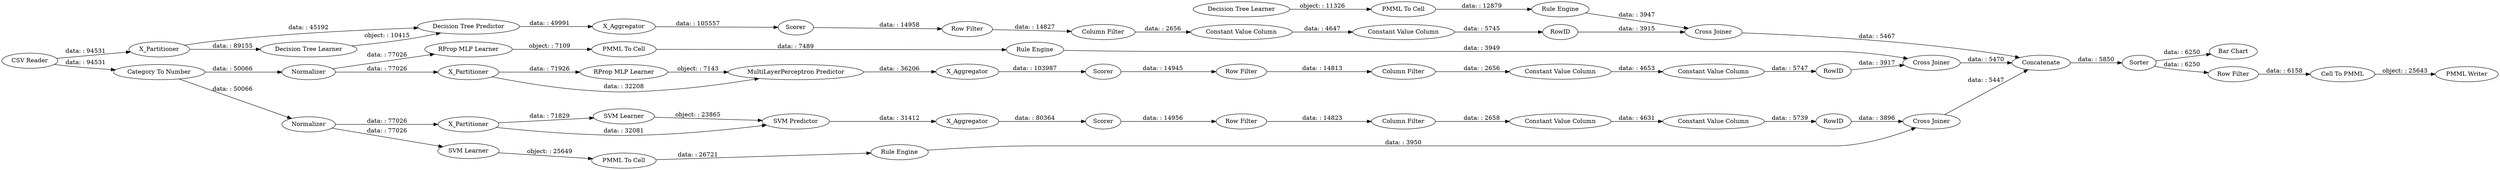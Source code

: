digraph {
	"-7334345713469633447_34" [label="PMML To Cell"]
	"7683190356994405482_31" [label="RProp MLP Learner"]
	"3824185653948548523_9" [label="Row Filter"]
	"-9034673624953004302_290" [label="Constant Value Column"]
	"7683190356994405482_39" [label=Normalizer]
	"3046873507750690616_33" [label="Decision Tree Learner"]
	"4309499555751666375_2" [label=X_Partitioner]
	"-7334345713469633447_33" [label="SVM Learner"]
	"5032740361885493116_62" [label="CSV Reader"]
	"-9034673624953004302_293" [label=RowID]
	"5032740361885493116_60" [label=Concatenate]
	"-5197378622572205885_7" [label=X_Aggregator]
	"5032740361885493116_59" [label="Bar Chart"]
	"3824185653948548523_294" [label="Column Filter"]
	"-5197378622572205885_38" [label="Cross Joiner"]
	"3824185653948548523_290" [label="Constant Value Column"]
	"-7989870878374215548_22" [label="PMML To Cell"]
	"-7784627707880587511_290" [label="Constant Value Column"]
	"5032740361885493116_54" [label="Cell To PMML"]
	"5032740361885493116_61" [label="PMML Writer"]
	"-5197378622572205885_39" [label=Scorer]
	"3824185653948548523_292" [label="Constant Value Column"]
	"4309499555751666375_31" [label="SVM Learner"]
	"-7989870878374215548_35" [label="RProp MLP Learner"]
	"3046873507750690616_34" [label="Rule Engine"]
	"-5197378622572205885_32" [label="Decision Tree Predictor"]
	"-7989870878374215548_34" [label="Rule Engine"]
	"7683190356994405482_40" [label=Scorer]
	"-7334345713469633447_35" [label="Rule Engine"]
	"7683190356994405482_32" [label="MultiLayerPerceptron Predictor"]
	"-7784627707880587511_9" [label="Row Filter"]
	"4309499555751666375_41" [label=Scorer]
	"-5197378622572205885_2" [label=X_Partitioner]
	"-9034673624953004302_9" [label="Row Filter"]
	"-7784627707880587511_292" [label="Constant Value Column"]
	"5032740361885493116_58" [label="Category To Number"]
	"-9034673624953004302_292" [label="Constant Value Column"]
	"4309499555751666375_39" [label="Cross Joiner"]
	"5032740361885493116_53" [label="Row Filter"]
	"-7784627707880587511_293" [label=RowID]
	"-5197378622572205885_31" [label="Decision Tree Learner"]
	"4309499555751666375_40" [label=Normalizer]
	"-9034673624953004302_294" [label="Column Filter"]
	"7683190356994405482_2" [label=X_Partitioner]
	"3824185653948548523_293" [label=RowID]
	"4309499555751666375_32" [label="SVM Predictor"]
	"4309499555751666375_7" [label=X_Aggregator]
	"5032740361885493116_52" [label=Sorter]
	"7683190356994405482_38" [label="Cross Joiner"]
	"-7784627707880587511_294" [label="Column Filter"]
	"3046873507750690616_28" [label="PMML To Cell"]
	"7683190356994405482_7" [label=X_Aggregator]
	"7683190356994405482_39" -> "7683190356994405482_2" [label="data: : 77026"]
	"7683190356994405482_40" -> "-9034673624953004302_9" [label="data: : 14945"]
	"5032740361885493116_60" -> "5032740361885493116_52" [label="data: : 5850"]
	"7683190356994405482_38" -> "5032740361885493116_60" [label="data: : 5470"]
	"4309499555751666375_32" -> "4309499555751666375_7" [label="data: : 31412"]
	"3824185653948548523_292" -> "3824185653948548523_293" [label="data: : 5745"]
	"5032740361885493116_58" -> "7683190356994405482_39" [label="data: : 50066"]
	"7683190356994405482_39" -> "-7989870878374215548_35" [label="data: : 77026"]
	"4309499555751666375_2" -> "4309499555751666375_32" [label="data: : 32081"]
	"3824185653948548523_294" -> "3824185653948548523_290" [label="data: : 2656"]
	"5032740361885493116_54" -> "5032740361885493116_61" [label="object: : 25643"]
	"-9034673624953004302_9" -> "-9034673624953004302_294" [label="data: : 14813"]
	"-5197378622572205885_39" -> "3824185653948548523_9" [label="data: : 14958"]
	"4309499555751666375_2" -> "4309499555751666375_31" [label="data: : 71829"]
	"7683190356994405482_31" -> "7683190356994405482_32" [label="object: : 7143"]
	"-7334345713469633447_33" -> "-7334345713469633447_34" [label="object: : 25649"]
	"-5197378622572205885_32" -> "-5197378622572205885_7" [label="data: : 49991"]
	"-7784627707880587511_292" -> "-7784627707880587511_293" [label="data: : 5739"]
	"-7334345713469633447_35" -> "4309499555751666375_39" [label="data: : 3950"]
	"-5197378622572205885_2" -> "-5197378622572205885_32" [label="data: : 45192"]
	"-5197378622572205885_7" -> "-5197378622572205885_39" [label="data: : 105557"]
	"4309499555751666375_40" -> "4309499555751666375_2" [label="data: : 77026"]
	"5032740361885493116_52" -> "5032740361885493116_59" [label="data: : 6250"]
	"-7989870878374215548_22" -> "-7989870878374215548_34" [label="data: : 7489"]
	"-7784627707880587511_9" -> "-7784627707880587511_294" [label="data: : 14823"]
	"5032740361885493116_62" -> "-5197378622572205885_2" [label="data: : 94531"]
	"3824185653948548523_290" -> "3824185653948548523_292" [label="data: : 4647"]
	"3824185653948548523_9" -> "3824185653948548523_294" [label="data: : 14827"]
	"4309499555751666375_40" -> "-7334345713469633447_33" [label="data: : 77026"]
	"7683190356994405482_32" -> "7683190356994405482_7" [label="data: : 36206"]
	"7683190356994405482_2" -> "7683190356994405482_31" [label="data: : 71926"]
	"-7989870878374215548_34" -> "7683190356994405482_38" [label="data: : 3949"]
	"4309499555751666375_39" -> "5032740361885493116_60" [label="data: : 5447"]
	"7683190356994405482_2" -> "7683190356994405482_32" [label="data: : 32208"]
	"4309499555751666375_31" -> "4309499555751666375_32" [label="object: : 23865"]
	"-7784627707880587511_293" -> "4309499555751666375_39" [label="data: : 3896"]
	"-7334345713469633447_34" -> "-7334345713469633447_35" [label="data: : 26721"]
	"4309499555751666375_7" -> "4309499555751666375_41" [label="data: : 80364"]
	"3046873507750690616_33" -> "3046873507750690616_28" [label="object: : 11326"]
	"-7989870878374215548_35" -> "-7989870878374215548_22" [label="object: : 7109"]
	"5032740361885493116_53" -> "5032740361885493116_54" [label="data: : 6158"]
	"7683190356994405482_7" -> "7683190356994405482_40" [label="data: : 103987"]
	"4309499555751666375_41" -> "-7784627707880587511_9" [label="data: : 14956"]
	"5032740361885493116_62" -> "5032740361885493116_58" [label="data: : 94531"]
	"3046873507750690616_28" -> "3046873507750690616_34" [label="data: : 12879"]
	"-5197378622572205885_31" -> "-5197378622572205885_32" [label="object: : 10415"]
	"-9034673624953004302_294" -> "-9034673624953004302_290" [label="data: : 2656"]
	"-9034673624953004302_293" -> "7683190356994405482_38" [label="data: : 3917"]
	"-5197378622572205885_38" -> "5032740361885493116_60" [label="data: : 5467"]
	"-9034673624953004302_290" -> "-9034673624953004302_292" [label="data: : 4653"]
	"-7784627707880587511_290" -> "-7784627707880587511_292" [label="data: : 4631"]
	"3824185653948548523_293" -> "-5197378622572205885_38" [label="data: : 3915"]
	"3046873507750690616_34" -> "-5197378622572205885_38" [label="data: : 3947"]
	"-7784627707880587511_294" -> "-7784627707880587511_290" [label="data: : 2658"]
	"-5197378622572205885_2" -> "-5197378622572205885_31" [label="data: : 89155"]
	"5032740361885493116_52" -> "5032740361885493116_53" [label="data: : 6250"]
	"5032740361885493116_58" -> "4309499555751666375_40" [label="data: : 50066"]
	"-9034673624953004302_292" -> "-9034673624953004302_293" [label="data: : 5747"]
	rankdir=LR
}
